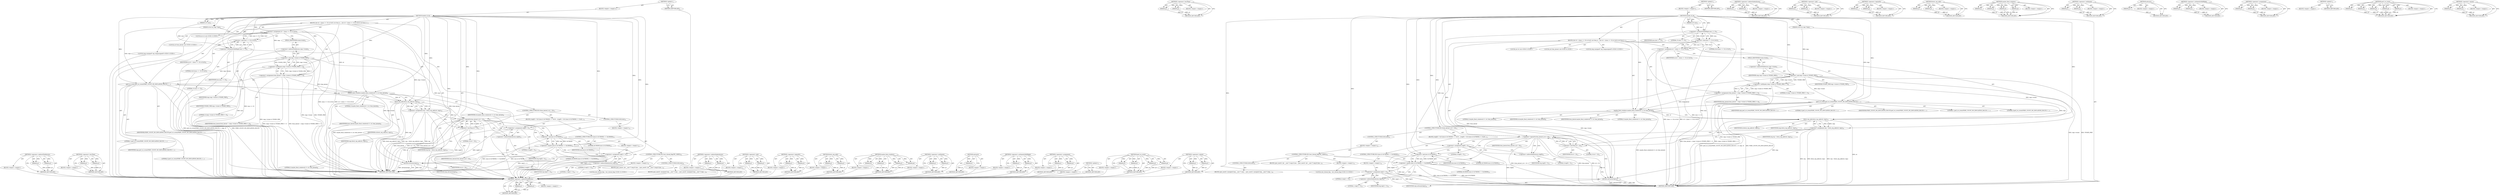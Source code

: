 digraph "&lt;operator&gt;.equals" {
vulnerable_126 [label=<(METHOD,&lt;operator&gt;.indirectFieldAccess)>];
vulnerable_127 [label=<(PARAM,p1)>];
vulnerable_128 [label=<(PARAM,p2)>];
vulnerable_129 [label=<(BLOCK,&lt;empty&gt;,&lt;empty&gt;)>];
vulnerable_130 [label=<(METHOD_RETURN,ANY)>];
vulnerable_156 [label=<(METHOD,&lt;operator&gt;.lessThan)>];
vulnerable_157 [label=<(PARAM,p1)>];
vulnerable_158 [label=<(PARAM,p2)>];
vulnerable_159 [label=<(BLOCK,&lt;empty&gt;,&lt;empty&gt;)>];
vulnerable_160 [label=<(METHOD_RETURN,ANY)>];
vulnerable_6 [label=<(METHOD,&lt;global&gt;)<SUB>1</SUB>>];
vulnerable_7 [label=<(BLOCK,&lt;empty&gt;,&lt;empty&gt;)<SUB>1</SUB>>];
vulnerable_8 [label=<(METHOD,handle_ld_nf)<SUB>1</SUB>>];
vulnerable_9 [label=<(PARAM,u32 insn)<SUB>1</SUB>>];
vulnerable_10 [label=<(PARAM,struct pt_regs *regs)<SUB>1</SUB>>];
vulnerable_11 [label=<(BLOCK,{
	int rd = ((insn &gt;&gt; 25) &amp; 0x1f);
 	int from_k...,{
	int rd = ((insn &gt;&gt; 25) &amp; 0x1f);
 	int from_k...)<SUB>2</SUB>>];
vulnerable_12 [label="<(LOCAL,int rd: int)<SUB>3</SUB>>"];
vulnerable_13 [label=<(&lt;operator&gt;.assignment,rd = ((insn &gt;&gt; 25) &amp; 0x1f))<SUB>3</SUB>>];
vulnerable_14 [label=<(IDENTIFIER,rd,rd = ((insn &gt;&gt; 25) &amp; 0x1f))<SUB>3</SUB>>];
vulnerable_15 [label=<(&lt;operator&gt;.and,(insn &gt;&gt; 25) &amp; 0x1f)<SUB>3</SUB>>];
vulnerable_16 [label=<(&lt;operator&gt;.arithmeticShiftRight,insn &gt;&gt; 25)<SUB>3</SUB>>];
vulnerable_17 [label=<(IDENTIFIER,insn,insn &gt;&gt; 25)<SUB>3</SUB>>];
vulnerable_18 [label=<(LITERAL,25,insn &gt;&gt; 25)<SUB>3</SUB>>];
vulnerable_19 [label=<(LITERAL,0x1f,(insn &gt;&gt; 25) &amp; 0x1f)<SUB>3</SUB>>];
vulnerable_20 [label="<(LOCAL,int from_kernel: int)<SUB>4</SUB>>"];
vulnerable_21 [label=<(&lt;operator&gt;.assignment,from_kernel = (regs-&gt;tstate &amp; TSTATE_PRIV) != 0)<SUB>4</SUB>>];
vulnerable_22 [label=<(IDENTIFIER,from_kernel,from_kernel = (regs-&gt;tstate &amp; TSTATE_PRIV) != 0)<SUB>4</SUB>>];
vulnerable_23 [label=<(&lt;operator&gt;.notEquals,(regs-&gt;tstate &amp; TSTATE_PRIV) != 0)<SUB>4</SUB>>];
vulnerable_24 [label=<(&lt;operator&gt;.and,regs-&gt;tstate &amp; TSTATE_PRIV)<SUB>4</SUB>>];
vulnerable_25 [label=<(&lt;operator&gt;.indirectFieldAccess,regs-&gt;tstate)<SUB>4</SUB>>];
vulnerable_26 [label=<(IDENTIFIER,regs,regs-&gt;tstate &amp; TSTATE_PRIV)<SUB>4</SUB>>];
vulnerable_27 [label=<(FIELD_IDENTIFIER,tstate,tstate)<SUB>4</SUB>>];
vulnerable_28 [label=<(IDENTIFIER,TSTATE_PRIV,regs-&gt;tstate &amp; TSTATE_PRIV)<SUB>4</SUB>>];
vulnerable_29 [label=<(LITERAL,0,(regs-&gt;tstate &amp; TSTATE_PRIV) != 0)<SUB>4</SUB>>];
vulnerable_30 [label="<(LOCAL,long unsigned* reg: longunsigned*)<SUB>5</SUB>>"];
vulnerable_31 [label=<(perf_sw_event,perf_sw_event(PERF_COUNT_SW_EMULATION_FAULTS, 1...)<SUB>7</SUB>>];
vulnerable_32 [label=<(IDENTIFIER,PERF_COUNT_SW_EMULATION_FAULTS,perf_sw_event(PERF_COUNT_SW_EMULATION_FAULTS, 1...)<SUB>7</SUB>>];
vulnerable_33 [label=<(LITERAL,1,perf_sw_event(PERF_COUNT_SW_EMULATION_FAULTS, 1...)<SUB>7</SUB>>];
vulnerable_34 [label=<(LITERAL,0,perf_sw_event(PERF_COUNT_SW_EMULATION_FAULTS, 1...)<SUB>7</SUB>>];
vulnerable_35 [label=<(IDENTIFIER,regs,perf_sw_event(PERF_COUNT_SW_EMULATION_FAULTS, 1...)<SUB>7</SUB>>];
vulnerable_36 [label=<(LITERAL,0,perf_sw_event(PERF_COUNT_SW_EMULATION_FAULTS, 1...)<SUB>7</SUB>>];
vulnerable_37 [label=<(maybe_flush_windows,maybe_flush_windows(0, 0, rd, from_kernel))<SUB>9</SUB>>];
vulnerable_38 [label=<(LITERAL,0,maybe_flush_windows(0, 0, rd, from_kernel))<SUB>9</SUB>>];
vulnerable_39 [label=<(LITERAL,0,maybe_flush_windows(0, 0, rd, from_kernel))<SUB>9</SUB>>];
vulnerable_40 [label=<(IDENTIFIER,rd,maybe_flush_windows(0, 0, rd, from_kernel))<SUB>9</SUB>>];
vulnerable_41 [label=<(IDENTIFIER,from_kernel,maybe_flush_windows(0, 0, rd, from_kernel))<SUB>9</SUB>>];
vulnerable_42 [label=<(&lt;operator&gt;.assignment,reg = fetch_reg_addr(rd, regs))<SUB>10</SUB>>];
vulnerable_43 [label=<(IDENTIFIER,reg,reg = fetch_reg_addr(rd, regs))<SUB>10</SUB>>];
vulnerable_44 [label=<(fetch_reg_addr,fetch_reg_addr(rd, regs))<SUB>10</SUB>>];
vulnerable_45 [label=<(IDENTIFIER,rd,fetch_reg_addr(rd, regs))<SUB>10</SUB>>];
vulnerable_46 [label=<(IDENTIFIER,regs,fetch_reg_addr(rd, regs))<SUB>10</SUB>>];
vulnerable_47 [label=<(CONTROL_STRUCTURE,IF,if (from_kernel || rd &lt; 16))<SUB>11</SUB>>];
vulnerable_48 [label=<(&lt;operator&gt;.logicalOr,from_kernel || rd &lt; 16)<SUB>11</SUB>>];
vulnerable_49 [label=<(IDENTIFIER,from_kernel,from_kernel || rd &lt; 16)<SUB>11</SUB>>];
vulnerable_50 [label=<(&lt;operator&gt;.lessThan,rd &lt; 16)<SUB>11</SUB>>];
vulnerable_51 [label=<(IDENTIFIER,rd,rd &lt; 16)<SUB>11</SUB>>];
vulnerable_52 [label=<(LITERAL,16,rd &lt; 16)<SUB>11</SUB>>];
vulnerable_53 [label=<(BLOCK,{
		reg[0] = 0;
		if ((insn &amp; 0x780000) == 0x18...,{
		reg[0] = 0;
		if ((insn &amp; 0x780000) == 0x18...)<SUB>11</SUB>>];
vulnerable_54 [label=<(&lt;operator&gt;.assignment,reg[0] = 0)<SUB>12</SUB>>];
vulnerable_55 [label=<(&lt;operator&gt;.indirectIndexAccess,reg[0])<SUB>12</SUB>>];
vulnerable_56 [label=<(IDENTIFIER,reg,reg[0] = 0)<SUB>12</SUB>>];
vulnerable_57 [label=<(LITERAL,0,reg[0] = 0)<SUB>12</SUB>>];
vulnerable_58 [label=<(LITERAL,0,reg[0] = 0)<SUB>12</SUB>>];
vulnerable_59 [label=<(CONTROL_STRUCTURE,IF,if ((insn &amp; 0x780000) == 0x180000))<SUB>13</SUB>>];
vulnerable_60 [label=<(&lt;operator&gt;.equals,(insn &amp; 0x780000) == 0x180000)<SUB>13</SUB>>];
vulnerable_61 [label=<(&lt;operator&gt;.and,insn &amp; 0x780000)<SUB>13</SUB>>];
vulnerable_62 [label=<(IDENTIFIER,insn,insn &amp; 0x780000)<SUB>13</SUB>>];
vulnerable_63 [label=<(LITERAL,0x780000,insn &amp; 0x780000)<SUB>13</SUB>>];
vulnerable_64 [label=<(LITERAL,0x180000,(insn &amp; 0x780000) == 0x180000)<SUB>13</SUB>>];
vulnerable_65 [label=<(BLOCK,&lt;empty&gt;,&lt;empty&gt;)<SUB>14</SUB>>];
vulnerable_66 [label=<(&lt;operator&gt;.assignment,reg[1] = 0)<SUB>14</SUB>>];
vulnerable_67 [label=<(&lt;operator&gt;.indirectIndexAccess,reg[1])<SUB>14</SUB>>];
vulnerable_68 [label=<(IDENTIFIER,reg,reg[1] = 0)<SUB>14</SUB>>];
vulnerable_69 [label=<(LITERAL,1,reg[1] = 0)<SUB>14</SUB>>];
vulnerable_70 [label=<(LITERAL,0,reg[1] = 0)<SUB>14</SUB>>];
vulnerable_71 [label=<(CONTROL_STRUCTURE,ELSE,else)<SUB>15</SUB>>];
vulnerable_72 [label=<(BLOCK,&lt;empty&gt;,&lt;empty&gt;)<SUB>15</SUB>>];
vulnerable_73 [label=<(CONTROL_STRUCTURE,IF,if (test_thread_flag(TIF_32BIT)))<SUB>15</SUB>>];
vulnerable_74 [label=<(BLOCK,&lt;empty&gt;,&lt;empty&gt;)<SUB>15</SUB>>];
vulnerable_75 [label="<(LOCAL,test_thread_flag : test_thread_flag)<SUB>15</SUB>>"];
vulnerable_76 [label=<(BLOCK,{
		put_user(0, (int __user *) reg);
		if ((ins...,{
		put_user(0, (int __user *) reg);
		if ((ins...)<SUB>15</SUB>>];
vulnerable_77 [label=<(CONTROL_STRUCTURE,ELSE,else)<SUB>19</SUB>>];
vulnerable_78 [label=<(BLOCK,{
		put_user(0, (unsigned long __user *) reg);
...,{
		put_user(0, (unsigned long __user *) reg);
...)<SUB>19</SUB>>];
vulnerable_79 [label=<(advance,advance(regs))<SUB>24</SUB>>];
vulnerable_80 [label=<(IDENTIFIER,regs,advance(regs))<SUB>24</SUB>>];
vulnerable_81 [label=<(METHOD_RETURN,void)<SUB>1</SUB>>];
vulnerable_83 [label=<(METHOD_RETURN,ANY)<SUB>1</SUB>>];
vulnerable_161 [label=<(METHOD,&lt;operator&gt;.indirectIndexAccess)>];
vulnerable_162 [label=<(PARAM,p1)>];
vulnerable_163 [label=<(PARAM,p2)>];
vulnerable_164 [label=<(BLOCK,&lt;empty&gt;,&lt;empty&gt;)>];
vulnerable_165 [label=<(METHOD_RETURN,ANY)>];
vulnerable_111 [label=<(METHOD,&lt;operator&gt;.and)>];
vulnerable_112 [label=<(PARAM,p1)>];
vulnerable_113 [label=<(PARAM,p2)>];
vulnerable_114 [label=<(BLOCK,&lt;empty&gt;,&lt;empty&gt;)>];
vulnerable_115 [label=<(METHOD_RETURN,ANY)>];
vulnerable_151 [label=<(METHOD,&lt;operator&gt;.logicalOr)>];
vulnerable_152 [label=<(PARAM,p1)>];
vulnerable_153 [label=<(PARAM,p2)>];
vulnerable_154 [label=<(BLOCK,&lt;empty&gt;,&lt;empty&gt;)>];
vulnerable_155 [label=<(METHOD_RETURN,ANY)>];
vulnerable_146 [label=<(METHOD,fetch_reg_addr)>];
vulnerable_147 [label=<(PARAM,p1)>];
vulnerable_148 [label=<(PARAM,p2)>];
vulnerable_149 [label=<(BLOCK,&lt;empty&gt;,&lt;empty&gt;)>];
vulnerable_150 [label=<(METHOD_RETURN,ANY)>];
vulnerable_139 [label=<(METHOD,maybe_flush_windows)>];
vulnerable_140 [label=<(PARAM,p1)>];
vulnerable_141 [label=<(PARAM,p2)>];
vulnerable_142 [label=<(PARAM,p3)>];
vulnerable_143 [label=<(PARAM,p4)>];
vulnerable_144 [label=<(BLOCK,&lt;empty&gt;,&lt;empty&gt;)>];
vulnerable_145 [label=<(METHOD_RETURN,ANY)>];
vulnerable_121 [label=<(METHOD,&lt;operator&gt;.notEquals)>];
vulnerable_122 [label=<(PARAM,p1)>];
vulnerable_123 [label=<(PARAM,p2)>];
vulnerable_124 [label=<(BLOCK,&lt;empty&gt;,&lt;empty&gt;)>];
vulnerable_125 [label=<(METHOD_RETURN,ANY)>];
vulnerable_171 [label=<(METHOD,advance)>];
vulnerable_172 [label=<(PARAM,p1)>];
vulnerable_173 [label=<(BLOCK,&lt;empty&gt;,&lt;empty&gt;)>];
vulnerable_174 [label=<(METHOD_RETURN,ANY)>];
vulnerable_116 [label=<(METHOD,&lt;operator&gt;.arithmeticShiftRight)>];
vulnerable_117 [label=<(PARAM,p1)>];
vulnerable_118 [label=<(PARAM,p2)>];
vulnerable_119 [label=<(BLOCK,&lt;empty&gt;,&lt;empty&gt;)>];
vulnerable_120 [label=<(METHOD_RETURN,ANY)>];
vulnerable_106 [label=<(METHOD,&lt;operator&gt;.assignment)>];
vulnerable_107 [label=<(PARAM,p1)>];
vulnerable_108 [label=<(PARAM,p2)>];
vulnerable_109 [label=<(BLOCK,&lt;empty&gt;,&lt;empty&gt;)>];
vulnerable_110 [label=<(METHOD_RETURN,ANY)>];
vulnerable_100 [label=<(METHOD,&lt;global&gt;)<SUB>1</SUB>>];
vulnerable_101 [label=<(BLOCK,&lt;empty&gt;,&lt;empty&gt;)>];
vulnerable_102 [label=<(METHOD_RETURN,ANY)>];
vulnerable_131 [label=<(METHOD,perf_sw_event)>];
vulnerable_132 [label=<(PARAM,p1)>];
vulnerable_133 [label=<(PARAM,p2)>];
vulnerable_134 [label=<(PARAM,p3)>];
vulnerable_135 [label=<(PARAM,p4)>];
vulnerable_136 [label=<(PARAM,p5)>];
vulnerable_137 [label=<(BLOCK,&lt;empty&gt;,&lt;empty&gt;)>];
vulnerable_138 [label=<(METHOD_RETURN,ANY)>];
vulnerable_166 [label=<(METHOD,&lt;operator&gt;.equals)>];
vulnerable_167 [label=<(PARAM,p1)>];
vulnerable_168 [label=<(PARAM,p2)>];
vulnerable_169 [label=<(BLOCK,&lt;empty&gt;,&lt;empty&gt;)>];
vulnerable_170 [label=<(METHOD_RETURN,ANY)>];
fixed_125 [label=<(METHOD,&lt;operator&gt;.indirectFieldAccess)>];
fixed_126 [label=<(PARAM,p1)>];
fixed_127 [label=<(PARAM,p2)>];
fixed_128 [label=<(BLOCK,&lt;empty&gt;,&lt;empty&gt;)>];
fixed_129 [label=<(METHOD_RETURN,ANY)>];
fixed_154 [label=<(METHOD,&lt;operator&gt;.lessThan)>];
fixed_155 [label=<(PARAM,p1)>];
fixed_156 [label=<(PARAM,p2)>];
fixed_157 [label=<(BLOCK,&lt;empty&gt;,&lt;empty&gt;)>];
fixed_158 [label=<(METHOD_RETURN,ANY)>];
fixed_6 [label=<(METHOD,&lt;global&gt;)<SUB>1</SUB>>];
fixed_7 [label=<(BLOCK,&lt;empty&gt;,&lt;empty&gt;)<SUB>1</SUB>>];
fixed_8 [label=<(METHOD,handle_ld_nf)<SUB>1</SUB>>];
fixed_9 [label=<(PARAM,u32 insn)<SUB>1</SUB>>];
fixed_10 [label=<(PARAM,struct pt_regs *regs)<SUB>1</SUB>>];
fixed_11 [label=<(BLOCK,{
	int rd = ((insn &gt;&gt; 25) &amp; 0x1f);
 	int from_k...,{
	int rd = ((insn &gt;&gt; 25) &amp; 0x1f);
 	int from_k...)<SUB>2</SUB>>];
fixed_12 [label="<(LOCAL,int rd: int)<SUB>3</SUB>>"];
fixed_13 [label=<(&lt;operator&gt;.assignment,rd = ((insn &gt;&gt; 25) &amp; 0x1f))<SUB>3</SUB>>];
fixed_14 [label=<(IDENTIFIER,rd,rd = ((insn &gt;&gt; 25) &amp; 0x1f))<SUB>3</SUB>>];
fixed_15 [label=<(&lt;operator&gt;.and,(insn &gt;&gt; 25) &amp; 0x1f)<SUB>3</SUB>>];
fixed_16 [label=<(&lt;operator&gt;.arithmeticShiftRight,insn &gt;&gt; 25)<SUB>3</SUB>>];
fixed_17 [label=<(IDENTIFIER,insn,insn &gt;&gt; 25)<SUB>3</SUB>>];
fixed_18 [label=<(LITERAL,25,insn &gt;&gt; 25)<SUB>3</SUB>>];
fixed_19 [label=<(LITERAL,0x1f,(insn &gt;&gt; 25) &amp; 0x1f)<SUB>3</SUB>>];
fixed_20 [label="<(LOCAL,int from_kernel: int)<SUB>4</SUB>>"];
fixed_21 [label=<(&lt;operator&gt;.assignment,from_kernel = (regs-&gt;tstate &amp; TSTATE_PRIV) != 0)<SUB>4</SUB>>];
fixed_22 [label=<(IDENTIFIER,from_kernel,from_kernel = (regs-&gt;tstate &amp; TSTATE_PRIV) != 0)<SUB>4</SUB>>];
fixed_23 [label=<(&lt;operator&gt;.notEquals,(regs-&gt;tstate &amp; TSTATE_PRIV) != 0)<SUB>4</SUB>>];
fixed_24 [label=<(&lt;operator&gt;.and,regs-&gt;tstate &amp; TSTATE_PRIV)<SUB>4</SUB>>];
fixed_25 [label=<(&lt;operator&gt;.indirectFieldAccess,regs-&gt;tstate)<SUB>4</SUB>>];
fixed_26 [label=<(IDENTIFIER,regs,regs-&gt;tstate &amp; TSTATE_PRIV)<SUB>4</SUB>>];
fixed_27 [label=<(FIELD_IDENTIFIER,tstate,tstate)<SUB>4</SUB>>];
fixed_28 [label=<(IDENTIFIER,TSTATE_PRIV,regs-&gt;tstate &amp; TSTATE_PRIV)<SUB>4</SUB>>];
fixed_29 [label=<(LITERAL,0,(regs-&gt;tstate &amp; TSTATE_PRIV) != 0)<SUB>4</SUB>>];
fixed_30 [label="<(LOCAL,long unsigned* reg: longunsigned*)<SUB>5</SUB>>"];
fixed_31 [label=<(perf_sw_event,perf_sw_event(PERF_COUNT_SW_EMULATION_FAULTS, 1...)<SUB>7</SUB>>];
fixed_32 [label=<(IDENTIFIER,PERF_COUNT_SW_EMULATION_FAULTS,perf_sw_event(PERF_COUNT_SW_EMULATION_FAULTS, 1...)<SUB>7</SUB>>];
fixed_33 [label=<(LITERAL,1,perf_sw_event(PERF_COUNT_SW_EMULATION_FAULTS, 1...)<SUB>7</SUB>>];
fixed_34 [label=<(IDENTIFIER,regs,perf_sw_event(PERF_COUNT_SW_EMULATION_FAULTS, 1...)<SUB>7</SUB>>];
fixed_35 [label=<(LITERAL,0,perf_sw_event(PERF_COUNT_SW_EMULATION_FAULTS, 1...)<SUB>7</SUB>>];
fixed_36 [label=<(maybe_flush_windows,maybe_flush_windows(0, 0, rd, from_kernel))<SUB>9</SUB>>];
fixed_37 [label=<(LITERAL,0,maybe_flush_windows(0, 0, rd, from_kernel))<SUB>9</SUB>>];
fixed_38 [label=<(LITERAL,0,maybe_flush_windows(0, 0, rd, from_kernel))<SUB>9</SUB>>];
fixed_39 [label=<(IDENTIFIER,rd,maybe_flush_windows(0, 0, rd, from_kernel))<SUB>9</SUB>>];
fixed_40 [label=<(IDENTIFIER,from_kernel,maybe_flush_windows(0, 0, rd, from_kernel))<SUB>9</SUB>>];
fixed_41 [label=<(&lt;operator&gt;.assignment,reg = fetch_reg_addr(rd, regs))<SUB>10</SUB>>];
fixed_42 [label=<(IDENTIFIER,reg,reg = fetch_reg_addr(rd, regs))<SUB>10</SUB>>];
fixed_43 [label=<(fetch_reg_addr,fetch_reg_addr(rd, regs))<SUB>10</SUB>>];
fixed_44 [label=<(IDENTIFIER,rd,fetch_reg_addr(rd, regs))<SUB>10</SUB>>];
fixed_45 [label=<(IDENTIFIER,regs,fetch_reg_addr(rd, regs))<SUB>10</SUB>>];
fixed_46 [label=<(CONTROL_STRUCTURE,IF,if (from_kernel || rd &lt; 16))<SUB>11</SUB>>];
fixed_47 [label=<(&lt;operator&gt;.logicalOr,from_kernel || rd &lt; 16)<SUB>11</SUB>>];
fixed_48 [label=<(IDENTIFIER,from_kernel,from_kernel || rd &lt; 16)<SUB>11</SUB>>];
fixed_49 [label=<(&lt;operator&gt;.lessThan,rd &lt; 16)<SUB>11</SUB>>];
fixed_50 [label=<(IDENTIFIER,rd,rd &lt; 16)<SUB>11</SUB>>];
fixed_51 [label=<(LITERAL,16,rd &lt; 16)<SUB>11</SUB>>];
fixed_52 [label=<(BLOCK,{
		reg[0] = 0;
		if ((insn &amp; 0x780000) == 0x18...,{
		reg[0] = 0;
		if ((insn &amp; 0x780000) == 0x18...)<SUB>11</SUB>>];
fixed_53 [label=<(&lt;operator&gt;.assignment,reg[0] = 0)<SUB>12</SUB>>];
fixed_54 [label=<(&lt;operator&gt;.indirectIndexAccess,reg[0])<SUB>12</SUB>>];
fixed_55 [label=<(IDENTIFIER,reg,reg[0] = 0)<SUB>12</SUB>>];
fixed_56 [label=<(LITERAL,0,reg[0] = 0)<SUB>12</SUB>>];
fixed_57 [label=<(LITERAL,0,reg[0] = 0)<SUB>12</SUB>>];
fixed_58 [label=<(CONTROL_STRUCTURE,IF,if ((insn &amp; 0x780000) == 0x180000))<SUB>13</SUB>>];
fixed_59 [label=<(&lt;operator&gt;.equals,(insn &amp; 0x780000) == 0x180000)<SUB>13</SUB>>];
fixed_60 [label=<(&lt;operator&gt;.and,insn &amp; 0x780000)<SUB>13</SUB>>];
fixed_61 [label=<(IDENTIFIER,insn,insn &amp; 0x780000)<SUB>13</SUB>>];
fixed_62 [label=<(LITERAL,0x780000,insn &amp; 0x780000)<SUB>13</SUB>>];
fixed_63 [label=<(LITERAL,0x180000,(insn &amp; 0x780000) == 0x180000)<SUB>13</SUB>>];
fixed_64 [label=<(BLOCK,&lt;empty&gt;,&lt;empty&gt;)<SUB>14</SUB>>];
fixed_65 [label=<(&lt;operator&gt;.assignment,reg[1] = 0)<SUB>14</SUB>>];
fixed_66 [label=<(&lt;operator&gt;.indirectIndexAccess,reg[1])<SUB>14</SUB>>];
fixed_67 [label=<(IDENTIFIER,reg,reg[1] = 0)<SUB>14</SUB>>];
fixed_68 [label=<(LITERAL,1,reg[1] = 0)<SUB>14</SUB>>];
fixed_69 [label=<(LITERAL,0,reg[1] = 0)<SUB>14</SUB>>];
fixed_70 [label=<(CONTROL_STRUCTURE,ELSE,else)<SUB>15</SUB>>];
fixed_71 [label=<(BLOCK,&lt;empty&gt;,&lt;empty&gt;)<SUB>15</SUB>>];
fixed_72 [label=<(CONTROL_STRUCTURE,IF,if (test_thread_flag(TIF_32BIT)))<SUB>15</SUB>>];
fixed_73 [label=<(BLOCK,&lt;empty&gt;,&lt;empty&gt;)<SUB>15</SUB>>];
fixed_74 [label="<(LOCAL,test_thread_flag : test_thread_flag)<SUB>15</SUB>>"];
fixed_75 [label=<(BLOCK,{
		put_user(0, (int __user *) reg);
		if ((ins...,{
		put_user(0, (int __user *) reg);
		if ((ins...)<SUB>15</SUB>>];
fixed_76 [label=<(CONTROL_STRUCTURE,ELSE,else)<SUB>19</SUB>>];
fixed_77 [label=<(BLOCK,{
		put_user(0, (unsigned long __user *) reg);
...,{
		put_user(0, (unsigned long __user *) reg);
...)<SUB>19</SUB>>];
fixed_78 [label=<(advance,advance(regs))<SUB>24</SUB>>];
fixed_79 [label=<(IDENTIFIER,regs,advance(regs))<SUB>24</SUB>>];
fixed_80 [label=<(METHOD_RETURN,void)<SUB>1</SUB>>];
fixed_82 [label=<(METHOD_RETURN,ANY)<SUB>1</SUB>>];
fixed_159 [label=<(METHOD,&lt;operator&gt;.indirectIndexAccess)>];
fixed_160 [label=<(PARAM,p1)>];
fixed_161 [label=<(PARAM,p2)>];
fixed_162 [label=<(BLOCK,&lt;empty&gt;,&lt;empty&gt;)>];
fixed_163 [label=<(METHOD_RETURN,ANY)>];
fixed_110 [label=<(METHOD,&lt;operator&gt;.and)>];
fixed_111 [label=<(PARAM,p1)>];
fixed_112 [label=<(PARAM,p2)>];
fixed_113 [label=<(BLOCK,&lt;empty&gt;,&lt;empty&gt;)>];
fixed_114 [label=<(METHOD_RETURN,ANY)>];
fixed_149 [label=<(METHOD,&lt;operator&gt;.logicalOr)>];
fixed_150 [label=<(PARAM,p1)>];
fixed_151 [label=<(PARAM,p2)>];
fixed_152 [label=<(BLOCK,&lt;empty&gt;,&lt;empty&gt;)>];
fixed_153 [label=<(METHOD_RETURN,ANY)>];
fixed_144 [label=<(METHOD,fetch_reg_addr)>];
fixed_145 [label=<(PARAM,p1)>];
fixed_146 [label=<(PARAM,p2)>];
fixed_147 [label=<(BLOCK,&lt;empty&gt;,&lt;empty&gt;)>];
fixed_148 [label=<(METHOD_RETURN,ANY)>];
fixed_137 [label=<(METHOD,maybe_flush_windows)>];
fixed_138 [label=<(PARAM,p1)>];
fixed_139 [label=<(PARAM,p2)>];
fixed_140 [label=<(PARAM,p3)>];
fixed_141 [label=<(PARAM,p4)>];
fixed_142 [label=<(BLOCK,&lt;empty&gt;,&lt;empty&gt;)>];
fixed_143 [label=<(METHOD_RETURN,ANY)>];
fixed_120 [label=<(METHOD,&lt;operator&gt;.notEquals)>];
fixed_121 [label=<(PARAM,p1)>];
fixed_122 [label=<(PARAM,p2)>];
fixed_123 [label=<(BLOCK,&lt;empty&gt;,&lt;empty&gt;)>];
fixed_124 [label=<(METHOD_RETURN,ANY)>];
fixed_169 [label=<(METHOD,advance)>];
fixed_170 [label=<(PARAM,p1)>];
fixed_171 [label=<(BLOCK,&lt;empty&gt;,&lt;empty&gt;)>];
fixed_172 [label=<(METHOD_RETURN,ANY)>];
fixed_115 [label=<(METHOD,&lt;operator&gt;.arithmeticShiftRight)>];
fixed_116 [label=<(PARAM,p1)>];
fixed_117 [label=<(PARAM,p2)>];
fixed_118 [label=<(BLOCK,&lt;empty&gt;,&lt;empty&gt;)>];
fixed_119 [label=<(METHOD_RETURN,ANY)>];
fixed_105 [label=<(METHOD,&lt;operator&gt;.assignment)>];
fixed_106 [label=<(PARAM,p1)>];
fixed_107 [label=<(PARAM,p2)>];
fixed_108 [label=<(BLOCK,&lt;empty&gt;,&lt;empty&gt;)>];
fixed_109 [label=<(METHOD_RETURN,ANY)>];
fixed_99 [label=<(METHOD,&lt;global&gt;)<SUB>1</SUB>>];
fixed_100 [label=<(BLOCK,&lt;empty&gt;,&lt;empty&gt;)>];
fixed_101 [label=<(METHOD_RETURN,ANY)>];
fixed_130 [label=<(METHOD,perf_sw_event)>];
fixed_131 [label=<(PARAM,p1)>];
fixed_132 [label=<(PARAM,p2)>];
fixed_133 [label=<(PARAM,p3)>];
fixed_134 [label=<(PARAM,p4)>];
fixed_135 [label=<(BLOCK,&lt;empty&gt;,&lt;empty&gt;)>];
fixed_136 [label=<(METHOD_RETURN,ANY)>];
fixed_164 [label=<(METHOD,&lt;operator&gt;.equals)>];
fixed_165 [label=<(PARAM,p1)>];
fixed_166 [label=<(PARAM,p2)>];
fixed_167 [label=<(BLOCK,&lt;empty&gt;,&lt;empty&gt;)>];
fixed_168 [label=<(METHOD_RETURN,ANY)>];
vulnerable_126 -> vulnerable_127  [key=0, label="AST: "];
vulnerable_126 -> vulnerable_127  [key=1, label="DDG: "];
vulnerable_126 -> vulnerable_129  [key=0, label="AST: "];
vulnerable_126 -> vulnerable_128  [key=0, label="AST: "];
vulnerable_126 -> vulnerable_128  [key=1, label="DDG: "];
vulnerable_126 -> vulnerable_130  [key=0, label="AST: "];
vulnerable_126 -> vulnerable_130  [key=1, label="CFG: "];
vulnerable_127 -> vulnerable_130  [key=0, label="DDG: p1"];
vulnerable_128 -> vulnerable_130  [key=0, label="DDG: p2"];
vulnerable_156 -> vulnerable_157  [key=0, label="AST: "];
vulnerable_156 -> vulnerable_157  [key=1, label="DDG: "];
vulnerable_156 -> vulnerable_159  [key=0, label="AST: "];
vulnerable_156 -> vulnerable_158  [key=0, label="AST: "];
vulnerable_156 -> vulnerable_158  [key=1, label="DDG: "];
vulnerable_156 -> vulnerable_160  [key=0, label="AST: "];
vulnerable_156 -> vulnerable_160  [key=1, label="CFG: "];
vulnerable_157 -> vulnerable_160  [key=0, label="DDG: p1"];
vulnerable_158 -> vulnerable_160  [key=0, label="DDG: p2"];
vulnerable_6 -> vulnerable_7  [key=0, label="AST: "];
vulnerable_6 -> vulnerable_83  [key=0, label="AST: "];
vulnerable_6 -> vulnerable_83  [key=1, label="CFG: "];
vulnerable_7 -> vulnerable_8  [key=0, label="AST: "];
vulnerable_8 -> vulnerable_9  [key=0, label="AST: "];
vulnerable_8 -> vulnerable_9  [key=1, label="DDG: "];
vulnerable_8 -> vulnerable_10  [key=0, label="AST: "];
vulnerable_8 -> vulnerable_10  [key=1, label="DDG: "];
vulnerable_8 -> vulnerable_11  [key=0, label="AST: "];
vulnerable_8 -> vulnerable_81  [key=0, label="AST: "];
vulnerable_8 -> vulnerable_16  [key=0, label="CFG: "];
vulnerable_8 -> vulnerable_16  [key=1, label="DDG: "];
vulnerable_8 -> vulnerable_31  [key=0, label="DDG: "];
vulnerable_8 -> vulnerable_37  [key=0, label="DDG: "];
vulnerable_8 -> vulnerable_79  [key=0, label="DDG: "];
vulnerable_8 -> vulnerable_15  [key=0, label="DDG: "];
vulnerable_8 -> vulnerable_23  [key=0, label="DDG: "];
vulnerable_8 -> vulnerable_44  [key=0, label="DDG: "];
vulnerable_8 -> vulnerable_48  [key=0, label="DDG: "];
vulnerable_8 -> vulnerable_54  [key=0, label="DDG: "];
vulnerable_8 -> vulnerable_24  [key=0, label="DDG: "];
vulnerable_8 -> vulnerable_50  [key=0, label="DDG: "];
vulnerable_8 -> vulnerable_60  [key=0, label="DDG: "];
vulnerable_8 -> vulnerable_66  [key=0, label="DDG: "];
vulnerable_8 -> vulnerable_61  [key=0, label="DDG: "];
vulnerable_9 -> vulnerable_16  [key=0, label="DDG: insn"];
vulnerable_10 -> vulnerable_31  [key=0, label="DDG: regs"];
vulnerable_10 -> vulnerable_24  [key=0, label="DDG: regs"];
vulnerable_11 -> vulnerable_12  [key=0, label="AST: "];
vulnerable_11 -> vulnerable_13  [key=0, label="AST: "];
vulnerable_11 -> vulnerable_20  [key=0, label="AST: "];
vulnerable_11 -> vulnerable_21  [key=0, label="AST: "];
vulnerable_11 -> vulnerable_30  [key=0, label="AST: "];
vulnerable_11 -> vulnerable_31  [key=0, label="AST: "];
vulnerable_11 -> vulnerable_37  [key=0, label="AST: "];
vulnerable_11 -> vulnerable_42  [key=0, label="AST: "];
vulnerable_11 -> vulnerable_47  [key=0, label="AST: "];
vulnerable_11 -> vulnerable_79  [key=0, label="AST: "];
vulnerable_13 -> vulnerable_14  [key=0, label="AST: "];
vulnerable_13 -> vulnerable_15  [key=0, label="AST: "];
vulnerable_13 -> vulnerable_27  [key=0, label="CFG: "];
vulnerable_13 -> vulnerable_81  [key=0, label="DDG: (insn &gt;&gt; 25) &amp; 0x1f"];
vulnerable_13 -> vulnerable_81  [key=1, label="DDG: rd = ((insn &gt;&gt; 25) &amp; 0x1f)"];
vulnerable_13 -> vulnerable_37  [key=0, label="DDG: rd"];
vulnerable_15 -> vulnerable_16  [key=0, label="AST: "];
vulnerable_15 -> vulnerable_19  [key=0, label="AST: "];
vulnerable_15 -> vulnerable_13  [key=0, label="CFG: "];
vulnerable_15 -> vulnerable_13  [key=1, label="DDG: insn &gt;&gt; 25"];
vulnerable_15 -> vulnerable_13  [key=2, label="DDG: 0x1f"];
vulnerable_15 -> vulnerable_81  [key=0, label="DDG: insn &gt;&gt; 25"];
vulnerable_16 -> vulnerable_17  [key=0, label="AST: "];
vulnerable_16 -> vulnerable_18  [key=0, label="AST: "];
vulnerable_16 -> vulnerable_15  [key=0, label="CFG: "];
vulnerable_16 -> vulnerable_15  [key=1, label="DDG: insn"];
vulnerable_16 -> vulnerable_15  [key=2, label="DDG: 25"];
vulnerable_16 -> vulnerable_81  [key=0, label="DDG: insn"];
vulnerable_16 -> vulnerable_61  [key=0, label="DDG: insn"];
vulnerable_21 -> vulnerable_22  [key=0, label="AST: "];
vulnerable_21 -> vulnerable_23  [key=0, label="AST: "];
vulnerable_21 -> vulnerable_31  [key=0, label="CFG: "];
vulnerable_21 -> vulnerable_81  [key=0, label="DDG: (regs-&gt;tstate &amp; TSTATE_PRIV) != 0"];
vulnerable_21 -> vulnerable_81  [key=1, label="DDG: from_kernel = (regs-&gt;tstate &amp; TSTATE_PRIV) != 0"];
vulnerable_21 -> vulnerable_37  [key=0, label="DDG: from_kernel"];
vulnerable_23 -> vulnerable_24  [key=0, label="AST: "];
vulnerable_23 -> vulnerable_29  [key=0, label="AST: "];
vulnerable_23 -> vulnerable_21  [key=0, label="CFG: "];
vulnerable_23 -> vulnerable_21  [key=1, label="DDG: regs-&gt;tstate &amp; TSTATE_PRIV"];
vulnerable_23 -> vulnerable_21  [key=2, label="DDG: 0"];
vulnerable_23 -> vulnerable_81  [key=0, label="DDG: regs-&gt;tstate &amp; TSTATE_PRIV"];
vulnerable_24 -> vulnerable_25  [key=0, label="AST: "];
vulnerable_24 -> vulnerable_28  [key=0, label="AST: "];
vulnerable_24 -> vulnerable_23  [key=0, label="CFG: "];
vulnerable_24 -> vulnerable_23  [key=1, label="DDG: regs-&gt;tstate"];
vulnerable_24 -> vulnerable_23  [key=2, label="DDG: TSTATE_PRIV"];
vulnerable_24 -> vulnerable_81  [key=0, label="DDG: regs-&gt;tstate"];
vulnerable_24 -> vulnerable_81  [key=1, label="DDG: TSTATE_PRIV"];
vulnerable_24 -> vulnerable_31  [key=0, label="DDG: regs-&gt;tstate"];
vulnerable_24 -> vulnerable_79  [key=0, label="DDG: regs-&gt;tstate"];
vulnerable_24 -> vulnerable_44  [key=0, label="DDG: regs-&gt;tstate"];
vulnerable_25 -> vulnerable_26  [key=0, label="AST: "];
vulnerable_25 -> vulnerable_27  [key=0, label="AST: "];
vulnerable_25 -> vulnerable_24  [key=0, label="CFG: "];
vulnerable_27 -> vulnerable_25  [key=0, label="CFG: "];
vulnerable_31 -> vulnerable_32  [key=0, label="AST: "];
vulnerable_31 -> vulnerable_33  [key=0, label="AST: "];
vulnerable_31 -> vulnerable_34  [key=0, label="AST: "];
vulnerable_31 -> vulnerable_35  [key=0, label="AST: "];
vulnerable_31 -> vulnerable_36  [key=0, label="AST: "];
vulnerable_31 -> vulnerable_37  [key=0, label="CFG: "];
vulnerable_31 -> vulnerable_81  [key=0, label="DDG: perf_sw_event(PERF_COUNT_SW_EMULATION_FAULTS, 1, 0, regs, 0)"];
vulnerable_31 -> vulnerable_81  [key=1, label="DDG: PERF_COUNT_SW_EMULATION_FAULTS"];
vulnerable_31 -> vulnerable_44  [key=0, label="DDG: regs"];
vulnerable_37 -> vulnerable_38  [key=0, label="AST: "];
vulnerable_37 -> vulnerable_39  [key=0, label="AST: "];
vulnerable_37 -> vulnerable_40  [key=0, label="AST: "];
vulnerable_37 -> vulnerable_41  [key=0, label="AST: "];
vulnerable_37 -> vulnerable_44  [key=0, label="CFG: "];
vulnerable_37 -> vulnerable_44  [key=1, label="DDG: rd"];
vulnerable_37 -> vulnerable_81  [key=0, label="DDG: maybe_flush_windows(0, 0, rd, from_kernel)"];
vulnerable_37 -> vulnerable_48  [key=0, label="DDG: from_kernel"];
vulnerable_42 -> vulnerable_43  [key=0, label="AST: "];
vulnerable_42 -> vulnerable_44  [key=0, label="AST: "];
vulnerable_42 -> vulnerable_48  [key=0, label="CFG: "];
vulnerable_42 -> vulnerable_50  [key=0, label="CFG: "];
vulnerable_42 -> vulnerable_81  [key=0, label="DDG: reg"];
vulnerable_42 -> vulnerable_81  [key=1, label="DDG: fetch_reg_addr(rd, regs)"];
vulnerable_42 -> vulnerable_81  [key=2, label="DDG: reg = fetch_reg_addr(rd, regs)"];
vulnerable_44 -> vulnerable_45  [key=0, label="AST: "];
vulnerable_44 -> vulnerable_46  [key=0, label="AST: "];
vulnerable_44 -> vulnerable_42  [key=0, label="CFG: "];
vulnerable_44 -> vulnerable_42  [key=1, label="DDG: rd"];
vulnerable_44 -> vulnerable_42  [key=2, label="DDG: regs"];
vulnerable_44 -> vulnerable_81  [key=0, label="DDG: rd"];
vulnerable_44 -> vulnerable_79  [key=0, label="DDG: regs"];
vulnerable_44 -> vulnerable_50  [key=0, label="DDG: rd"];
vulnerable_47 -> vulnerable_48  [key=0, label="AST: "];
vulnerable_47 -> vulnerable_53  [key=0, label="AST: "];
vulnerable_47 -> vulnerable_71  [key=0, label="AST: "];
vulnerable_48 -> vulnerable_49  [key=0, label="AST: "];
vulnerable_48 -> vulnerable_50  [key=0, label="AST: "];
vulnerable_48 -> vulnerable_55  [key=0, label="CFG: "];
vulnerable_48 -> vulnerable_55  [key=1, label="CDG: "];
vulnerable_48 -> vulnerable_79  [key=0, label="CFG: "];
vulnerable_48 -> vulnerable_81  [key=0, label="DDG: from_kernel"];
vulnerable_48 -> vulnerable_81  [key=1, label="DDG: rd &lt; 16"];
vulnerable_48 -> vulnerable_81  [key=2, label="DDG: from_kernel || rd &lt; 16"];
vulnerable_48 -> vulnerable_60  [key=0, label="CDG: "];
vulnerable_48 -> vulnerable_61  [key=0, label="CDG: "];
vulnerable_48 -> vulnerable_54  [key=0, label="CDG: "];
vulnerable_50 -> vulnerable_51  [key=0, label="AST: "];
vulnerable_50 -> vulnerable_52  [key=0, label="AST: "];
vulnerable_50 -> vulnerable_48  [key=0, label="CFG: "];
vulnerable_50 -> vulnerable_48  [key=1, label="DDG: rd"];
vulnerable_50 -> vulnerable_48  [key=2, label="DDG: 16"];
vulnerable_50 -> vulnerable_81  [key=0, label="DDG: rd"];
vulnerable_53 -> vulnerable_54  [key=0, label="AST: "];
vulnerable_53 -> vulnerable_59  [key=0, label="AST: "];
vulnerable_54 -> vulnerable_55  [key=0, label="AST: "];
vulnerable_54 -> vulnerable_58  [key=0, label="AST: "];
vulnerable_54 -> vulnerable_61  [key=0, label="CFG: "];
vulnerable_54 -> vulnerable_81  [key=0, label="DDG: reg[0]"];
vulnerable_54 -> vulnerable_81  [key=1, label="DDG: reg[0] = 0"];
vulnerable_55 -> vulnerable_56  [key=0, label="AST: "];
vulnerable_55 -> vulnerable_57  [key=0, label="AST: "];
vulnerable_55 -> vulnerable_54  [key=0, label="CFG: "];
vulnerable_59 -> vulnerable_60  [key=0, label="AST: "];
vulnerable_59 -> vulnerable_65  [key=0, label="AST: "];
vulnerable_60 -> vulnerable_61  [key=0, label="AST: "];
vulnerable_60 -> vulnerable_64  [key=0, label="AST: "];
vulnerable_60 -> vulnerable_67  [key=0, label="CFG: "];
vulnerable_60 -> vulnerable_67  [key=1, label="CDG: "];
vulnerable_60 -> vulnerable_79  [key=0, label="CFG: "];
vulnerable_60 -> vulnerable_81  [key=0, label="DDG: insn &amp; 0x780000"];
vulnerable_60 -> vulnerable_81  [key=1, label="DDG: (insn &amp; 0x780000) == 0x180000"];
vulnerable_60 -> vulnerable_66  [key=0, label="CDG: "];
vulnerable_61 -> vulnerable_62  [key=0, label="AST: "];
vulnerable_61 -> vulnerable_63  [key=0, label="AST: "];
vulnerable_61 -> vulnerable_60  [key=0, label="CFG: "];
vulnerable_61 -> vulnerable_60  [key=1, label="DDG: insn"];
vulnerable_61 -> vulnerable_60  [key=2, label="DDG: 0x780000"];
vulnerable_61 -> vulnerable_81  [key=0, label="DDG: insn"];
vulnerable_65 -> vulnerable_66  [key=0, label="AST: "];
vulnerable_66 -> vulnerable_67  [key=0, label="AST: "];
vulnerable_66 -> vulnerable_70  [key=0, label="AST: "];
vulnerable_66 -> vulnerable_79  [key=0, label="CFG: "];
vulnerable_66 -> vulnerable_81  [key=0, label="DDG: reg[1]"];
vulnerable_66 -> vulnerable_81  [key=1, label="DDG: reg[1] = 0"];
vulnerable_67 -> vulnerable_68  [key=0, label="AST: "];
vulnerable_67 -> vulnerable_69  [key=0, label="AST: "];
vulnerable_67 -> vulnerable_66  [key=0, label="CFG: "];
vulnerable_71 -> vulnerable_72  [key=0, label="AST: "];
vulnerable_72 -> vulnerable_73  [key=0, label="AST: "];
vulnerable_73 -> vulnerable_74  [key=0, label="AST: "];
vulnerable_73 -> vulnerable_76  [key=0, label="AST: "];
vulnerable_73 -> vulnerable_77  [key=0, label="AST: "];
vulnerable_74 -> vulnerable_75  [key=0, label="AST: "];
vulnerable_77 -> vulnerable_78  [key=0, label="AST: "];
vulnerable_79 -> vulnerable_80  [key=0, label="AST: "];
vulnerable_79 -> vulnerable_81  [key=0, label="CFG: "];
vulnerable_79 -> vulnerable_81  [key=1, label="DDG: regs"];
vulnerable_79 -> vulnerable_81  [key=2, label="DDG: advance(regs)"];
vulnerable_161 -> vulnerable_162  [key=0, label="AST: "];
vulnerable_161 -> vulnerable_162  [key=1, label="DDG: "];
vulnerable_161 -> vulnerable_164  [key=0, label="AST: "];
vulnerable_161 -> vulnerable_163  [key=0, label="AST: "];
vulnerable_161 -> vulnerable_163  [key=1, label="DDG: "];
vulnerable_161 -> vulnerable_165  [key=0, label="AST: "];
vulnerable_161 -> vulnerable_165  [key=1, label="CFG: "];
vulnerable_162 -> vulnerable_165  [key=0, label="DDG: p1"];
vulnerable_163 -> vulnerable_165  [key=0, label="DDG: p2"];
vulnerable_111 -> vulnerable_112  [key=0, label="AST: "];
vulnerable_111 -> vulnerable_112  [key=1, label="DDG: "];
vulnerable_111 -> vulnerable_114  [key=0, label="AST: "];
vulnerable_111 -> vulnerable_113  [key=0, label="AST: "];
vulnerable_111 -> vulnerable_113  [key=1, label="DDG: "];
vulnerable_111 -> vulnerable_115  [key=0, label="AST: "];
vulnerable_111 -> vulnerable_115  [key=1, label="CFG: "];
vulnerable_112 -> vulnerable_115  [key=0, label="DDG: p1"];
vulnerable_113 -> vulnerable_115  [key=0, label="DDG: p2"];
vulnerable_151 -> vulnerable_152  [key=0, label="AST: "];
vulnerable_151 -> vulnerable_152  [key=1, label="DDG: "];
vulnerable_151 -> vulnerable_154  [key=0, label="AST: "];
vulnerable_151 -> vulnerable_153  [key=0, label="AST: "];
vulnerable_151 -> vulnerable_153  [key=1, label="DDG: "];
vulnerable_151 -> vulnerable_155  [key=0, label="AST: "];
vulnerable_151 -> vulnerable_155  [key=1, label="CFG: "];
vulnerable_152 -> vulnerable_155  [key=0, label="DDG: p1"];
vulnerable_153 -> vulnerable_155  [key=0, label="DDG: p2"];
vulnerable_146 -> vulnerable_147  [key=0, label="AST: "];
vulnerable_146 -> vulnerable_147  [key=1, label="DDG: "];
vulnerable_146 -> vulnerable_149  [key=0, label="AST: "];
vulnerable_146 -> vulnerable_148  [key=0, label="AST: "];
vulnerable_146 -> vulnerable_148  [key=1, label="DDG: "];
vulnerable_146 -> vulnerable_150  [key=0, label="AST: "];
vulnerable_146 -> vulnerable_150  [key=1, label="CFG: "];
vulnerable_147 -> vulnerable_150  [key=0, label="DDG: p1"];
vulnerable_148 -> vulnerable_150  [key=0, label="DDG: p2"];
vulnerable_139 -> vulnerable_140  [key=0, label="AST: "];
vulnerable_139 -> vulnerable_140  [key=1, label="DDG: "];
vulnerable_139 -> vulnerable_144  [key=0, label="AST: "];
vulnerable_139 -> vulnerable_141  [key=0, label="AST: "];
vulnerable_139 -> vulnerable_141  [key=1, label="DDG: "];
vulnerable_139 -> vulnerable_145  [key=0, label="AST: "];
vulnerable_139 -> vulnerable_145  [key=1, label="CFG: "];
vulnerable_139 -> vulnerable_142  [key=0, label="AST: "];
vulnerable_139 -> vulnerable_142  [key=1, label="DDG: "];
vulnerable_139 -> vulnerable_143  [key=0, label="AST: "];
vulnerable_139 -> vulnerable_143  [key=1, label="DDG: "];
vulnerable_140 -> vulnerable_145  [key=0, label="DDG: p1"];
vulnerable_141 -> vulnerable_145  [key=0, label="DDG: p2"];
vulnerable_142 -> vulnerable_145  [key=0, label="DDG: p3"];
vulnerable_143 -> vulnerable_145  [key=0, label="DDG: p4"];
vulnerable_121 -> vulnerable_122  [key=0, label="AST: "];
vulnerable_121 -> vulnerable_122  [key=1, label="DDG: "];
vulnerable_121 -> vulnerable_124  [key=0, label="AST: "];
vulnerable_121 -> vulnerable_123  [key=0, label="AST: "];
vulnerable_121 -> vulnerable_123  [key=1, label="DDG: "];
vulnerable_121 -> vulnerable_125  [key=0, label="AST: "];
vulnerable_121 -> vulnerable_125  [key=1, label="CFG: "];
vulnerable_122 -> vulnerable_125  [key=0, label="DDG: p1"];
vulnerable_123 -> vulnerable_125  [key=0, label="DDG: p2"];
vulnerable_171 -> vulnerable_172  [key=0, label="AST: "];
vulnerable_171 -> vulnerable_172  [key=1, label="DDG: "];
vulnerable_171 -> vulnerable_173  [key=0, label="AST: "];
vulnerable_171 -> vulnerable_174  [key=0, label="AST: "];
vulnerable_171 -> vulnerable_174  [key=1, label="CFG: "];
vulnerable_172 -> vulnerable_174  [key=0, label="DDG: p1"];
vulnerable_116 -> vulnerable_117  [key=0, label="AST: "];
vulnerable_116 -> vulnerable_117  [key=1, label="DDG: "];
vulnerable_116 -> vulnerable_119  [key=0, label="AST: "];
vulnerable_116 -> vulnerable_118  [key=0, label="AST: "];
vulnerable_116 -> vulnerable_118  [key=1, label="DDG: "];
vulnerable_116 -> vulnerable_120  [key=0, label="AST: "];
vulnerable_116 -> vulnerable_120  [key=1, label="CFG: "];
vulnerable_117 -> vulnerable_120  [key=0, label="DDG: p1"];
vulnerable_118 -> vulnerable_120  [key=0, label="DDG: p2"];
vulnerable_106 -> vulnerable_107  [key=0, label="AST: "];
vulnerable_106 -> vulnerable_107  [key=1, label="DDG: "];
vulnerable_106 -> vulnerable_109  [key=0, label="AST: "];
vulnerable_106 -> vulnerable_108  [key=0, label="AST: "];
vulnerable_106 -> vulnerable_108  [key=1, label="DDG: "];
vulnerable_106 -> vulnerable_110  [key=0, label="AST: "];
vulnerable_106 -> vulnerable_110  [key=1, label="CFG: "];
vulnerable_107 -> vulnerable_110  [key=0, label="DDG: p1"];
vulnerable_108 -> vulnerable_110  [key=0, label="DDG: p2"];
vulnerable_100 -> vulnerable_101  [key=0, label="AST: "];
vulnerable_100 -> vulnerable_102  [key=0, label="AST: "];
vulnerable_100 -> vulnerable_102  [key=1, label="CFG: "];
vulnerable_131 -> vulnerable_132  [key=0, label="AST: "];
vulnerable_131 -> vulnerable_132  [key=1, label="DDG: "];
vulnerable_131 -> vulnerable_137  [key=0, label="AST: "];
vulnerable_131 -> vulnerable_133  [key=0, label="AST: "];
vulnerable_131 -> vulnerable_133  [key=1, label="DDG: "];
vulnerable_131 -> vulnerable_138  [key=0, label="AST: "];
vulnerable_131 -> vulnerable_138  [key=1, label="CFG: "];
vulnerable_131 -> vulnerable_134  [key=0, label="AST: "];
vulnerable_131 -> vulnerable_134  [key=1, label="DDG: "];
vulnerable_131 -> vulnerable_135  [key=0, label="AST: "];
vulnerable_131 -> vulnerable_135  [key=1, label="DDG: "];
vulnerable_131 -> vulnerable_136  [key=0, label="AST: "];
vulnerable_131 -> vulnerable_136  [key=1, label="DDG: "];
vulnerable_132 -> vulnerable_138  [key=0, label="DDG: p1"];
vulnerable_133 -> vulnerable_138  [key=0, label="DDG: p2"];
vulnerable_134 -> vulnerable_138  [key=0, label="DDG: p3"];
vulnerable_135 -> vulnerable_138  [key=0, label="DDG: p4"];
vulnerable_136 -> vulnerable_138  [key=0, label="DDG: p5"];
vulnerable_166 -> vulnerable_167  [key=0, label="AST: "];
vulnerable_166 -> vulnerable_167  [key=1, label="DDG: "];
vulnerable_166 -> vulnerable_169  [key=0, label="AST: "];
vulnerable_166 -> vulnerable_168  [key=0, label="AST: "];
vulnerable_166 -> vulnerable_168  [key=1, label="DDG: "];
vulnerable_166 -> vulnerable_170  [key=0, label="AST: "];
vulnerable_166 -> vulnerable_170  [key=1, label="CFG: "];
vulnerable_167 -> vulnerable_170  [key=0, label="DDG: p1"];
vulnerable_168 -> vulnerable_170  [key=0, label="DDG: p2"];
fixed_125 -> fixed_126  [key=0, label="AST: "];
fixed_125 -> fixed_126  [key=1, label="DDG: "];
fixed_125 -> fixed_128  [key=0, label="AST: "];
fixed_125 -> fixed_127  [key=0, label="AST: "];
fixed_125 -> fixed_127  [key=1, label="DDG: "];
fixed_125 -> fixed_129  [key=0, label="AST: "];
fixed_125 -> fixed_129  [key=1, label="CFG: "];
fixed_126 -> fixed_129  [key=0, label="DDG: p1"];
fixed_127 -> fixed_129  [key=0, label="DDG: p2"];
fixed_128 -> vulnerable_126  [key=0];
fixed_129 -> vulnerable_126  [key=0];
fixed_154 -> fixed_155  [key=0, label="AST: "];
fixed_154 -> fixed_155  [key=1, label="DDG: "];
fixed_154 -> fixed_157  [key=0, label="AST: "];
fixed_154 -> fixed_156  [key=0, label="AST: "];
fixed_154 -> fixed_156  [key=1, label="DDG: "];
fixed_154 -> fixed_158  [key=0, label="AST: "];
fixed_154 -> fixed_158  [key=1, label="CFG: "];
fixed_155 -> fixed_158  [key=0, label="DDG: p1"];
fixed_156 -> fixed_158  [key=0, label="DDG: p2"];
fixed_157 -> vulnerable_126  [key=0];
fixed_158 -> vulnerable_126  [key=0];
fixed_6 -> fixed_7  [key=0, label="AST: "];
fixed_6 -> fixed_82  [key=0, label="AST: "];
fixed_6 -> fixed_82  [key=1, label="CFG: "];
fixed_7 -> fixed_8  [key=0, label="AST: "];
fixed_8 -> fixed_9  [key=0, label="AST: "];
fixed_8 -> fixed_9  [key=1, label="DDG: "];
fixed_8 -> fixed_10  [key=0, label="AST: "];
fixed_8 -> fixed_10  [key=1, label="DDG: "];
fixed_8 -> fixed_11  [key=0, label="AST: "];
fixed_8 -> fixed_80  [key=0, label="AST: "];
fixed_8 -> fixed_16  [key=0, label="CFG: "];
fixed_8 -> fixed_16  [key=1, label="DDG: "];
fixed_8 -> fixed_31  [key=0, label="DDG: "];
fixed_8 -> fixed_36  [key=0, label="DDG: "];
fixed_8 -> fixed_78  [key=0, label="DDG: "];
fixed_8 -> fixed_15  [key=0, label="DDG: "];
fixed_8 -> fixed_23  [key=0, label="DDG: "];
fixed_8 -> fixed_43  [key=0, label="DDG: "];
fixed_8 -> fixed_47  [key=0, label="DDG: "];
fixed_8 -> fixed_53  [key=0, label="DDG: "];
fixed_8 -> fixed_24  [key=0, label="DDG: "];
fixed_8 -> fixed_49  [key=0, label="DDG: "];
fixed_8 -> fixed_59  [key=0, label="DDG: "];
fixed_8 -> fixed_65  [key=0, label="DDG: "];
fixed_8 -> fixed_60  [key=0, label="DDG: "];
fixed_9 -> fixed_16  [key=0, label="DDG: insn"];
fixed_10 -> fixed_31  [key=0, label="DDG: regs"];
fixed_10 -> fixed_24  [key=0, label="DDG: regs"];
fixed_11 -> fixed_12  [key=0, label="AST: "];
fixed_11 -> fixed_13  [key=0, label="AST: "];
fixed_11 -> fixed_20  [key=0, label="AST: "];
fixed_11 -> fixed_21  [key=0, label="AST: "];
fixed_11 -> fixed_30  [key=0, label="AST: "];
fixed_11 -> fixed_31  [key=0, label="AST: "];
fixed_11 -> fixed_36  [key=0, label="AST: "];
fixed_11 -> fixed_41  [key=0, label="AST: "];
fixed_11 -> fixed_46  [key=0, label="AST: "];
fixed_11 -> fixed_78  [key=0, label="AST: "];
fixed_12 -> vulnerable_126  [key=0];
fixed_13 -> fixed_14  [key=0, label="AST: "];
fixed_13 -> fixed_15  [key=0, label="AST: "];
fixed_13 -> fixed_27  [key=0, label="CFG: "];
fixed_13 -> fixed_80  [key=0, label="DDG: (insn &gt;&gt; 25) &amp; 0x1f"];
fixed_13 -> fixed_80  [key=1, label="DDG: rd = ((insn &gt;&gt; 25) &amp; 0x1f)"];
fixed_13 -> fixed_36  [key=0, label="DDG: rd"];
fixed_14 -> vulnerable_126  [key=0];
fixed_15 -> fixed_16  [key=0, label="AST: "];
fixed_15 -> fixed_19  [key=0, label="AST: "];
fixed_15 -> fixed_13  [key=0, label="CFG: "];
fixed_15 -> fixed_13  [key=1, label="DDG: insn &gt;&gt; 25"];
fixed_15 -> fixed_13  [key=2, label="DDG: 0x1f"];
fixed_15 -> fixed_80  [key=0, label="DDG: insn &gt;&gt; 25"];
fixed_16 -> fixed_17  [key=0, label="AST: "];
fixed_16 -> fixed_18  [key=0, label="AST: "];
fixed_16 -> fixed_15  [key=0, label="CFG: "];
fixed_16 -> fixed_15  [key=1, label="DDG: insn"];
fixed_16 -> fixed_15  [key=2, label="DDG: 25"];
fixed_16 -> fixed_80  [key=0, label="DDG: insn"];
fixed_16 -> fixed_60  [key=0, label="DDG: insn"];
fixed_17 -> vulnerable_126  [key=0];
fixed_18 -> vulnerable_126  [key=0];
fixed_19 -> vulnerable_126  [key=0];
fixed_20 -> vulnerable_126  [key=0];
fixed_21 -> fixed_22  [key=0, label="AST: "];
fixed_21 -> fixed_23  [key=0, label="AST: "];
fixed_21 -> fixed_31  [key=0, label="CFG: "];
fixed_21 -> fixed_80  [key=0, label="DDG: (regs-&gt;tstate &amp; TSTATE_PRIV) != 0"];
fixed_21 -> fixed_80  [key=1, label="DDG: from_kernel = (regs-&gt;tstate &amp; TSTATE_PRIV) != 0"];
fixed_21 -> fixed_36  [key=0, label="DDG: from_kernel"];
fixed_22 -> vulnerable_126  [key=0];
fixed_23 -> fixed_24  [key=0, label="AST: "];
fixed_23 -> fixed_29  [key=0, label="AST: "];
fixed_23 -> fixed_21  [key=0, label="CFG: "];
fixed_23 -> fixed_21  [key=1, label="DDG: regs-&gt;tstate &amp; TSTATE_PRIV"];
fixed_23 -> fixed_21  [key=2, label="DDG: 0"];
fixed_23 -> fixed_80  [key=0, label="DDG: regs-&gt;tstate &amp; TSTATE_PRIV"];
fixed_24 -> fixed_25  [key=0, label="AST: "];
fixed_24 -> fixed_28  [key=0, label="AST: "];
fixed_24 -> fixed_23  [key=0, label="CFG: "];
fixed_24 -> fixed_23  [key=1, label="DDG: regs-&gt;tstate"];
fixed_24 -> fixed_23  [key=2, label="DDG: TSTATE_PRIV"];
fixed_24 -> fixed_80  [key=0, label="DDG: regs-&gt;tstate"];
fixed_24 -> fixed_80  [key=1, label="DDG: TSTATE_PRIV"];
fixed_24 -> fixed_31  [key=0, label="DDG: regs-&gt;tstate"];
fixed_24 -> fixed_78  [key=0, label="DDG: regs-&gt;tstate"];
fixed_24 -> fixed_43  [key=0, label="DDG: regs-&gt;tstate"];
fixed_25 -> fixed_26  [key=0, label="AST: "];
fixed_25 -> fixed_27  [key=0, label="AST: "];
fixed_25 -> fixed_24  [key=0, label="CFG: "];
fixed_26 -> vulnerable_126  [key=0];
fixed_27 -> fixed_25  [key=0, label="CFG: "];
fixed_28 -> vulnerable_126  [key=0];
fixed_29 -> vulnerable_126  [key=0];
fixed_30 -> vulnerable_126  [key=0];
fixed_31 -> fixed_32  [key=0, label="AST: "];
fixed_31 -> fixed_33  [key=0, label="AST: "];
fixed_31 -> fixed_34  [key=0, label="AST: "];
fixed_31 -> fixed_35  [key=0, label="AST: "];
fixed_31 -> fixed_36  [key=0, label="CFG: "];
fixed_31 -> fixed_80  [key=0, label="DDG: perf_sw_event(PERF_COUNT_SW_EMULATION_FAULTS, 1, regs, 0)"];
fixed_31 -> fixed_80  [key=1, label="DDG: PERF_COUNT_SW_EMULATION_FAULTS"];
fixed_31 -> fixed_43  [key=0, label="DDG: regs"];
fixed_32 -> vulnerable_126  [key=0];
fixed_33 -> vulnerable_126  [key=0];
fixed_34 -> vulnerable_126  [key=0];
fixed_35 -> vulnerable_126  [key=0];
fixed_36 -> fixed_37  [key=0, label="AST: "];
fixed_36 -> fixed_38  [key=0, label="AST: "];
fixed_36 -> fixed_39  [key=0, label="AST: "];
fixed_36 -> fixed_40  [key=0, label="AST: "];
fixed_36 -> fixed_43  [key=0, label="CFG: "];
fixed_36 -> fixed_43  [key=1, label="DDG: rd"];
fixed_36 -> fixed_80  [key=0, label="DDG: maybe_flush_windows(0, 0, rd, from_kernel)"];
fixed_36 -> fixed_47  [key=0, label="DDG: from_kernel"];
fixed_37 -> vulnerable_126  [key=0];
fixed_38 -> vulnerable_126  [key=0];
fixed_39 -> vulnerable_126  [key=0];
fixed_40 -> vulnerable_126  [key=0];
fixed_41 -> fixed_42  [key=0, label="AST: "];
fixed_41 -> fixed_43  [key=0, label="AST: "];
fixed_41 -> fixed_47  [key=0, label="CFG: "];
fixed_41 -> fixed_49  [key=0, label="CFG: "];
fixed_41 -> fixed_80  [key=0, label="DDG: reg"];
fixed_41 -> fixed_80  [key=1, label="DDG: fetch_reg_addr(rd, regs)"];
fixed_41 -> fixed_80  [key=2, label="DDG: reg = fetch_reg_addr(rd, regs)"];
fixed_42 -> vulnerable_126  [key=0];
fixed_43 -> fixed_44  [key=0, label="AST: "];
fixed_43 -> fixed_45  [key=0, label="AST: "];
fixed_43 -> fixed_41  [key=0, label="CFG: "];
fixed_43 -> fixed_41  [key=1, label="DDG: rd"];
fixed_43 -> fixed_41  [key=2, label="DDG: regs"];
fixed_43 -> fixed_80  [key=0, label="DDG: rd"];
fixed_43 -> fixed_78  [key=0, label="DDG: regs"];
fixed_43 -> fixed_49  [key=0, label="DDG: rd"];
fixed_44 -> vulnerable_126  [key=0];
fixed_45 -> vulnerable_126  [key=0];
fixed_46 -> fixed_47  [key=0, label="AST: "];
fixed_46 -> fixed_52  [key=0, label="AST: "];
fixed_46 -> fixed_70  [key=0, label="AST: "];
fixed_47 -> fixed_48  [key=0, label="AST: "];
fixed_47 -> fixed_49  [key=0, label="AST: "];
fixed_47 -> fixed_54  [key=0, label="CFG: "];
fixed_47 -> fixed_54  [key=1, label="CDG: "];
fixed_47 -> fixed_78  [key=0, label="CFG: "];
fixed_47 -> fixed_80  [key=0, label="DDG: from_kernel"];
fixed_47 -> fixed_80  [key=1, label="DDG: rd &lt; 16"];
fixed_47 -> fixed_80  [key=2, label="DDG: from_kernel || rd &lt; 16"];
fixed_47 -> fixed_60  [key=0, label="CDG: "];
fixed_47 -> fixed_59  [key=0, label="CDG: "];
fixed_47 -> fixed_53  [key=0, label="CDG: "];
fixed_48 -> vulnerable_126  [key=0];
fixed_49 -> fixed_50  [key=0, label="AST: "];
fixed_49 -> fixed_51  [key=0, label="AST: "];
fixed_49 -> fixed_47  [key=0, label="CFG: "];
fixed_49 -> fixed_47  [key=1, label="DDG: rd"];
fixed_49 -> fixed_47  [key=2, label="DDG: 16"];
fixed_49 -> fixed_80  [key=0, label="DDG: rd"];
fixed_50 -> vulnerable_126  [key=0];
fixed_51 -> vulnerable_126  [key=0];
fixed_52 -> fixed_53  [key=0, label="AST: "];
fixed_52 -> fixed_58  [key=0, label="AST: "];
fixed_53 -> fixed_54  [key=0, label="AST: "];
fixed_53 -> fixed_57  [key=0, label="AST: "];
fixed_53 -> fixed_60  [key=0, label="CFG: "];
fixed_53 -> fixed_80  [key=0, label="DDG: reg[0]"];
fixed_53 -> fixed_80  [key=1, label="DDG: reg[0] = 0"];
fixed_54 -> fixed_55  [key=0, label="AST: "];
fixed_54 -> fixed_56  [key=0, label="AST: "];
fixed_54 -> fixed_53  [key=0, label="CFG: "];
fixed_55 -> vulnerable_126  [key=0];
fixed_56 -> vulnerable_126  [key=0];
fixed_57 -> vulnerable_126  [key=0];
fixed_58 -> fixed_59  [key=0, label="AST: "];
fixed_58 -> fixed_64  [key=0, label="AST: "];
fixed_59 -> fixed_60  [key=0, label="AST: "];
fixed_59 -> fixed_63  [key=0, label="AST: "];
fixed_59 -> fixed_66  [key=0, label="CFG: "];
fixed_59 -> fixed_66  [key=1, label="CDG: "];
fixed_59 -> fixed_78  [key=0, label="CFG: "];
fixed_59 -> fixed_80  [key=0, label="DDG: insn &amp; 0x780000"];
fixed_59 -> fixed_80  [key=1, label="DDG: (insn &amp; 0x780000) == 0x180000"];
fixed_59 -> fixed_65  [key=0, label="CDG: "];
fixed_60 -> fixed_61  [key=0, label="AST: "];
fixed_60 -> fixed_62  [key=0, label="AST: "];
fixed_60 -> fixed_59  [key=0, label="CFG: "];
fixed_60 -> fixed_59  [key=1, label="DDG: insn"];
fixed_60 -> fixed_59  [key=2, label="DDG: 0x780000"];
fixed_60 -> fixed_80  [key=0, label="DDG: insn"];
fixed_61 -> vulnerable_126  [key=0];
fixed_62 -> vulnerable_126  [key=0];
fixed_63 -> vulnerable_126  [key=0];
fixed_64 -> fixed_65  [key=0, label="AST: "];
fixed_65 -> fixed_66  [key=0, label="AST: "];
fixed_65 -> fixed_69  [key=0, label="AST: "];
fixed_65 -> fixed_78  [key=0, label="CFG: "];
fixed_65 -> fixed_80  [key=0, label="DDG: reg[1]"];
fixed_65 -> fixed_80  [key=1, label="DDG: reg[1] = 0"];
fixed_66 -> fixed_67  [key=0, label="AST: "];
fixed_66 -> fixed_68  [key=0, label="AST: "];
fixed_66 -> fixed_65  [key=0, label="CFG: "];
fixed_67 -> vulnerable_126  [key=0];
fixed_68 -> vulnerable_126  [key=0];
fixed_69 -> vulnerable_126  [key=0];
fixed_70 -> fixed_71  [key=0, label="AST: "];
fixed_71 -> fixed_72  [key=0, label="AST: "];
fixed_72 -> fixed_73  [key=0, label="AST: "];
fixed_72 -> fixed_75  [key=0, label="AST: "];
fixed_72 -> fixed_76  [key=0, label="AST: "];
fixed_73 -> fixed_74  [key=0, label="AST: "];
fixed_74 -> vulnerable_126  [key=0];
fixed_75 -> vulnerable_126  [key=0];
fixed_76 -> fixed_77  [key=0, label="AST: "];
fixed_77 -> vulnerable_126  [key=0];
fixed_78 -> fixed_79  [key=0, label="AST: "];
fixed_78 -> fixed_80  [key=0, label="CFG: "];
fixed_78 -> fixed_80  [key=1, label="DDG: regs"];
fixed_78 -> fixed_80  [key=2, label="DDG: advance(regs)"];
fixed_79 -> vulnerable_126  [key=0];
fixed_80 -> vulnerable_126  [key=0];
fixed_82 -> vulnerable_126  [key=0];
fixed_159 -> fixed_160  [key=0, label="AST: "];
fixed_159 -> fixed_160  [key=1, label="DDG: "];
fixed_159 -> fixed_162  [key=0, label="AST: "];
fixed_159 -> fixed_161  [key=0, label="AST: "];
fixed_159 -> fixed_161  [key=1, label="DDG: "];
fixed_159 -> fixed_163  [key=0, label="AST: "];
fixed_159 -> fixed_163  [key=1, label="CFG: "];
fixed_160 -> fixed_163  [key=0, label="DDG: p1"];
fixed_161 -> fixed_163  [key=0, label="DDG: p2"];
fixed_162 -> vulnerable_126  [key=0];
fixed_163 -> vulnerable_126  [key=0];
fixed_110 -> fixed_111  [key=0, label="AST: "];
fixed_110 -> fixed_111  [key=1, label="DDG: "];
fixed_110 -> fixed_113  [key=0, label="AST: "];
fixed_110 -> fixed_112  [key=0, label="AST: "];
fixed_110 -> fixed_112  [key=1, label="DDG: "];
fixed_110 -> fixed_114  [key=0, label="AST: "];
fixed_110 -> fixed_114  [key=1, label="CFG: "];
fixed_111 -> fixed_114  [key=0, label="DDG: p1"];
fixed_112 -> fixed_114  [key=0, label="DDG: p2"];
fixed_113 -> vulnerable_126  [key=0];
fixed_114 -> vulnerable_126  [key=0];
fixed_149 -> fixed_150  [key=0, label="AST: "];
fixed_149 -> fixed_150  [key=1, label="DDG: "];
fixed_149 -> fixed_152  [key=0, label="AST: "];
fixed_149 -> fixed_151  [key=0, label="AST: "];
fixed_149 -> fixed_151  [key=1, label="DDG: "];
fixed_149 -> fixed_153  [key=0, label="AST: "];
fixed_149 -> fixed_153  [key=1, label="CFG: "];
fixed_150 -> fixed_153  [key=0, label="DDG: p1"];
fixed_151 -> fixed_153  [key=0, label="DDG: p2"];
fixed_152 -> vulnerable_126  [key=0];
fixed_153 -> vulnerable_126  [key=0];
fixed_144 -> fixed_145  [key=0, label="AST: "];
fixed_144 -> fixed_145  [key=1, label="DDG: "];
fixed_144 -> fixed_147  [key=0, label="AST: "];
fixed_144 -> fixed_146  [key=0, label="AST: "];
fixed_144 -> fixed_146  [key=1, label="DDG: "];
fixed_144 -> fixed_148  [key=0, label="AST: "];
fixed_144 -> fixed_148  [key=1, label="CFG: "];
fixed_145 -> fixed_148  [key=0, label="DDG: p1"];
fixed_146 -> fixed_148  [key=0, label="DDG: p2"];
fixed_147 -> vulnerable_126  [key=0];
fixed_148 -> vulnerable_126  [key=0];
fixed_137 -> fixed_138  [key=0, label="AST: "];
fixed_137 -> fixed_138  [key=1, label="DDG: "];
fixed_137 -> fixed_142  [key=0, label="AST: "];
fixed_137 -> fixed_139  [key=0, label="AST: "];
fixed_137 -> fixed_139  [key=1, label="DDG: "];
fixed_137 -> fixed_143  [key=0, label="AST: "];
fixed_137 -> fixed_143  [key=1, label="CFG: "];
fixed_137 -> fixed_140  [key=0, label="AST: "];
fixed_137 -> fixed_140  [key=1, label="DDG: "];
fixed_137 -> fixed_141  [key=0, label="AST: "];
fixed_137 -> fixed_141  [key=1, label="DDG: "];
fixed_138 -> fixed_143  [key=0, label="DDG: p1"];
fixed_139 -> fixed_143  [key=0, label="DDG: p2"];
fixed_140 -> fixed_143  [key=0, label="DDG: p3"];
fixed_141 -> fixed_143  [key=0, label="DDG: p4"];
fixed_142 -> vulnerable_126  [key=0];
fixed_143 -> vulnerable_126  [key=0];
fixed_120 -> fixed_121  [key=0, label="AST: "];
fixed_120 -> fixed_121  [key=1, label="DDG: "];
fixed_120 -> fixed_123  [key=0, label="AST: "];
fixed_120 -> fixed_122  [key=0, label="AST: "];
fixed_120 -> fixed_122  [key=1, label="DDG: "];
fixed_120 -> fixed_124  [key=0, label="AST: "];
fixed_120 -> fixed_124  [key=1, label="CFG: "];
fixed_121 -> fixed_124  [key=0, label="DDG: p1"];
fixed_122 -> fixed_124  [key=0, label="DDG: p2"];
fixed_123 -> vulnerable_126  [key=0];
fixed_124 -> vulnerable_126  [key=0];
fixed_169 -> fixed_170  [key=0, label="AST: "];
fixed_169 -> fixed_170  [key=1, label="DDG: "];
fixed_169 -> fixed_171  [key=0, label="AST: "];
fixed_169 -> fixed_172  [key=0, label="AST: "];
fixed_169 -> fixed_172  [key=1, label="CFG: "];
fixed_170 -> fixed_172  [key=0, label="DDG: p1"];
fixed_171 -> vulnerable_126  [key=0];
fixed_172 -> vulnerable_126  [key=0];
fixed_115 -> fixed_116  [key=0, label="AST: "];
fixed_115 -> fixed_116  [key=1, label="DDG: "];
fixed_115 -> fixed_118  [key=0, label="AST: "];
fixed_115 -> fixed_117  [key=0, label="AST: "];
fixed_115 -> fixed_117  [key=1, label="DDG: "];
fixed_115 -> fixed_119  [key=0, label="AST: "];
fixed_115 -> fixed_119  [key=1, label="CFG: "];
fixed_116 -> fixed_119  [key=0, label="DDG: p1"];
fixed_117 -> fixed_119  [key=0, label="DDG: p2"];
fixed_118 -> vulnerable_126  [key=0];
fixed_119 -> vulnerable_126  [key=0];
fixed_105 -> fixed_106  [key=0, label="AST: "];
fixed_105 -> fixed_106  [key=1, label="DDG: "];
fixed_105 -> fixed_108  [key=0, label="AST: "];
fixed_105 -> fixed_107  [key=0, label="AST: "];
fixed_105 -> fixed_107  [key=1, label="DDG: "];
fixed_105 -> fixed_109  [key=0, label="AST: "];
fixed_105 -> fixed_109  [key=1, label="CFG: "];
fixed_106 -> fixed_109  [key=0, label="DDG: p1"];
fixed_107 -> fixed_109  [key=0, label="DDG: p2"];
fixed_108 -> vulnerable_126  [key=0];
fixed_109 -> vulnerable_126  [key=0];
fixed_99 -> fixed_100  [key=0, label="AST: "];
fixed_99 -> fixed_101  [key=0, label="AST: "];
fixed_99 -> fixed_101  [key=1, label="CFG: "];
fixed_100 -> vulnerable_126  [key=0];
fixed_101 -> vulnerable_126  [key=0];
fixed_130 -> fixed_131  [key=0, label="AST: "];
fixed_130 -> fixed_131  [key=1, label="DDG: "];
fixed_130 -> fixed_135  [key=0, label="AST: "];
fixed_130 -> fixed_132  [key=0, label="AST: "];
fixed_130 -> fixed_132  [key=1, label="DDG: "];
fixed_130 -> fixed_136  [key=0, label="AST: "];
fixed_130 -> fixed_136  [key=1, label="CFG: "];
fixed_130 -> fixed_133  [key=0, label="AST: "];
fixed_130 -> fixed_133  [key=1, label="DDG: "];
fixed_130 -> fixed_134  [key=0, label="AST: "];
fixed_130 -> fixed_134  [key=1, label="DDG: "];
fixed_131 -> fixed_136  [key=0, label="DDG: p1"];
fixed_132 -> fixed_136  [key=0, label="DDG: p2"];
fixed_133 -> fixed_136  [key=0, label="DDG: p3"];
fixed_134 -> fixed_136  [key=0, label="DDG: p4"];
fixed_135 -> vulnerable_126  [key=0];
fixed_136 -> vulnerable_126  [key=0];
fixed_164 -> fixed_165  [key=0, label="AST: "];
fixed_164 -> fixed_165  [key=1, label="DDG: "];
fixed_164 -> fixed_167  [key=0, label="AST: "];
fixed_164 -> fixed_166  [key=0, label="AST: "];
fixed_164 -> fixed_166  [key=1, label="DDG: "];
fixed_164 -> fixed_168  [key=0, label="AST: "];
fixed_164 -> fixed_168  [key=1, label="CFG: "];
fixed_165 -> fixed_168  [key=0, label="DDG: p1"];
fixed_166 -> fixed_168  [key=0, label="DDG: p2"];
fixed_167 -> vulnerable_126  [key=0];
fixed_168 -> vulnerable_126  [key=0];
}
